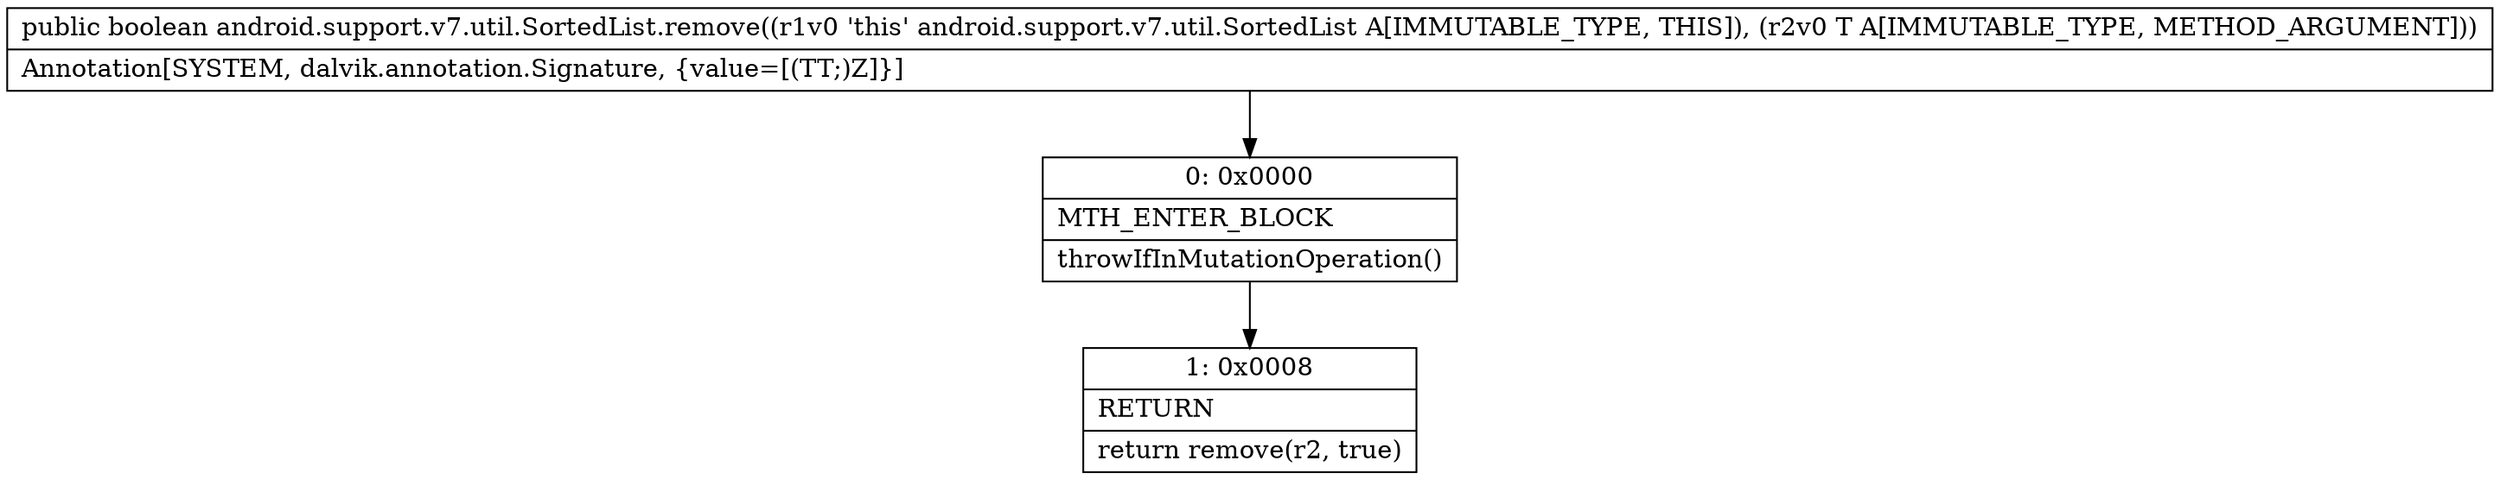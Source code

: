 digraph "CFG forandroid.support.v7.util.SortedList.remove(Ljava\/lang\/Object;)Z" {
Node_0 [shape=record,label="{0\:\ 0x0000|MTH_ENTER_BLOCK\l|throwIfInMutationOperation()\l}"];
Node_1 [shape=record,label="{1\:\ 0x0008|RETURN\l|return remove(r2, true)\l}"];
MethodNode[shape=record,label="{public boolean android.support.v7.util.SortedList.remove((r1v0 'this' android.support.v7.util.SortedList A[IMMUTABLE_TYPE, THIS]), (r2v0 T A[IMMUTABLE_TYPE, METHOD_ARGUMENT]))  | Annotation[SYSTEM, dalvik.annotation.Signature, \{value=[(TT;)Z]\}]\l}"];
MethodNode -> Node_0;
Node_0 -> Node_1;
}

